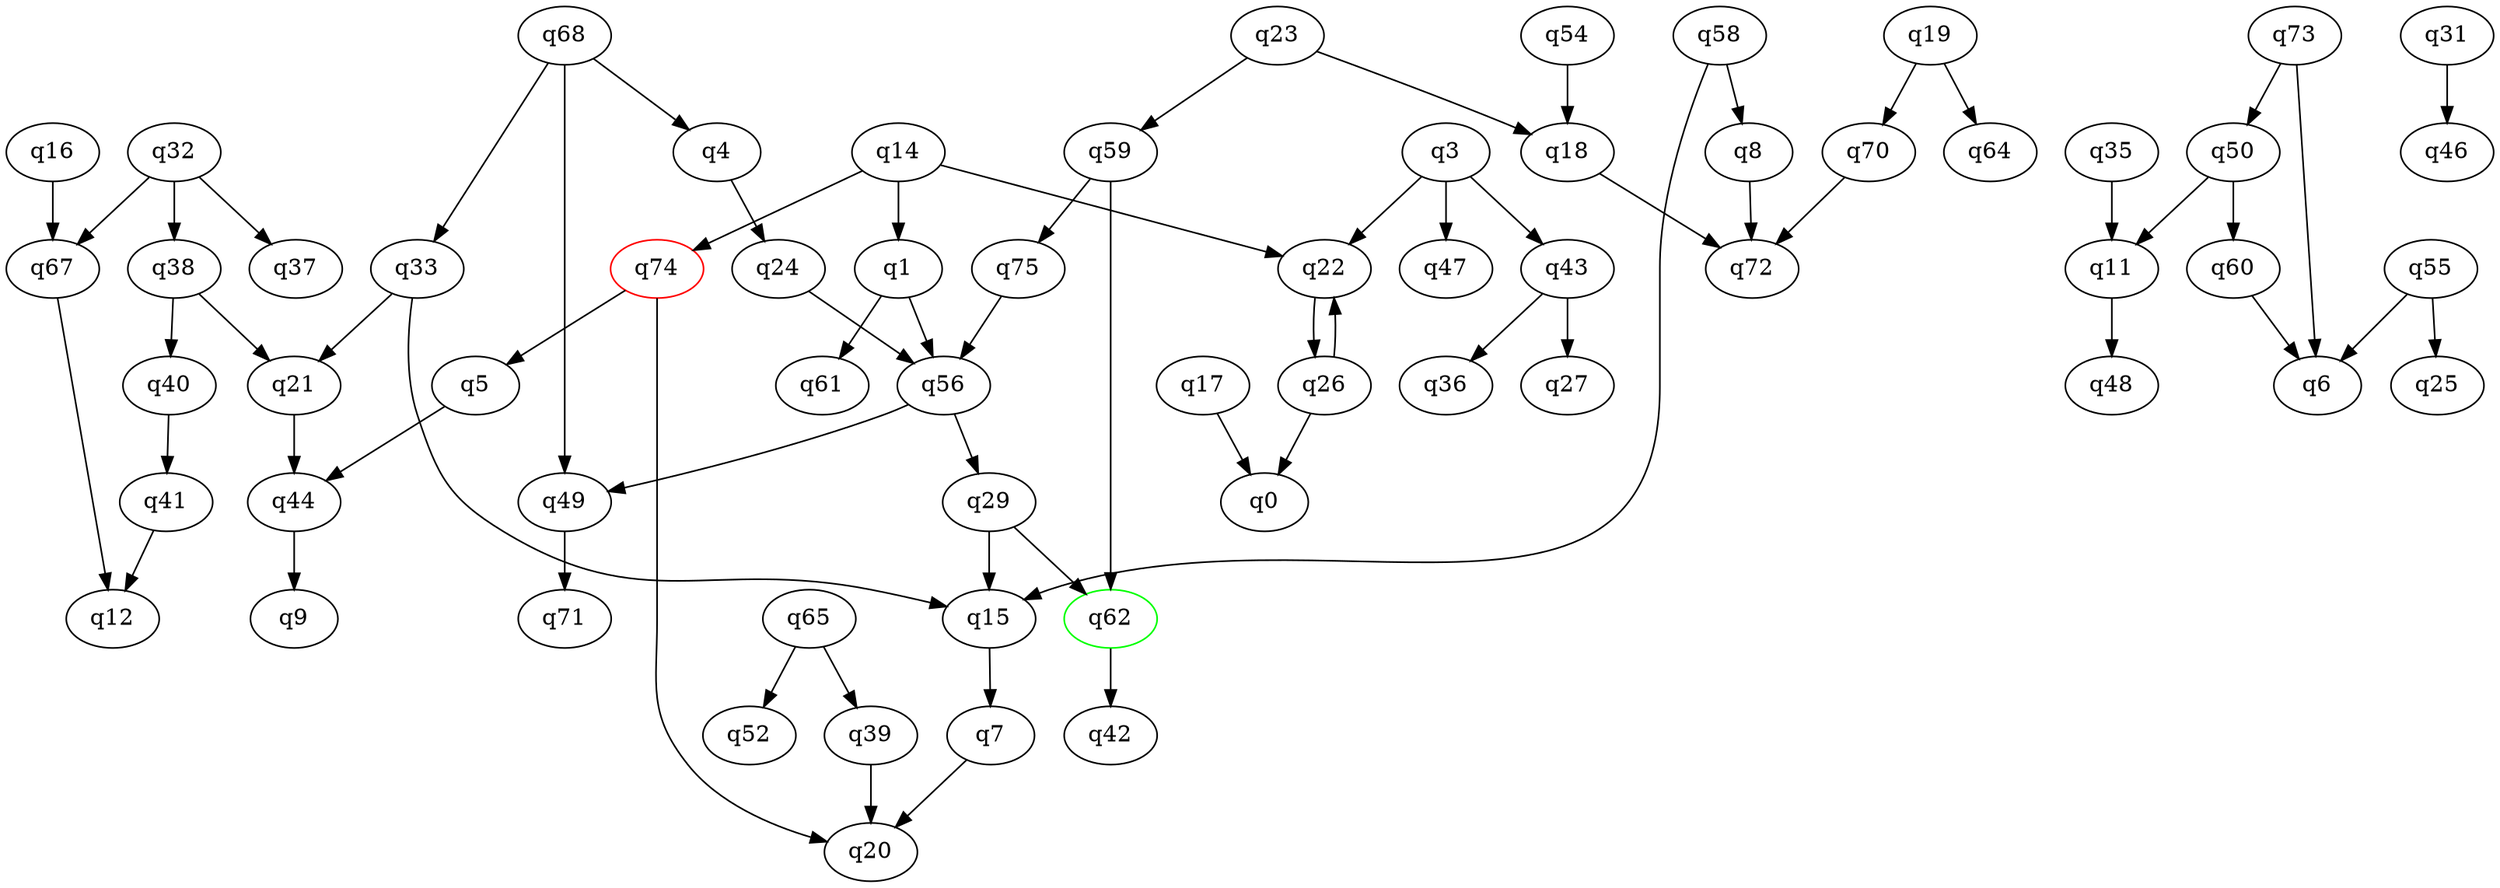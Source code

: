 digraph A{
q62 [initial=1,color=green];
q74 [final=1,color=red];
q1 -> q56;
q1 -> q61;
q3 -> q22;
q3 -> q43;
q3 -> q47;
q4 -> q24;
q5 -> q44;
q7 -> q20;
q8 -> q72;
q11 -> q48;
q14 -> q1;
q14 -> q22;
q14 -> q74;
q15 -> q7;
q16 -> q67;
q17 -> q0;
q18 -> q72;
q19 -> q64;
q19 -> q70;
q21 -> q44;
q22 -> q26;
q23 -> q18;
q23 -> q59;
q24 -> q56;
q26 -> q0;
q26 -> q22;
q29 -> q15;
q29 -> q62;
q31 -> q46;
q32 -> q37;
q32 -> q38;
q32 -> q67;
q33 -> q15;
q33 -> q21;
q35 -> q11;
q38 -> q21;
q38 -> q40;
q39 -> q20;
q40 -> q41;
q41 -> q12;
q43 -> q27;
q43 -> q36;
q44 -> q9;
q49 -> q71;
q50 -> q11;
q50 -> q60;
q54 -> q18;
q55 -> q6;
q55 -> q25;
q56 -> q29;
q56 -> q49;
q58 -> q8;
q58 -> q15;
q59 -> q62;
q59 -> q75;
q60 -> q6;
q62 -> q42;
q65 -> q39;
q65 -> q52;
q67 -> q12;
q68 -> q4;
q68 -> q33;
q68 -> q49;
q70 -> q72;
q73 -> q6;
q73 -> q50;
q74 -> q5;
q74 -> q20;
q75 -> q56;
}